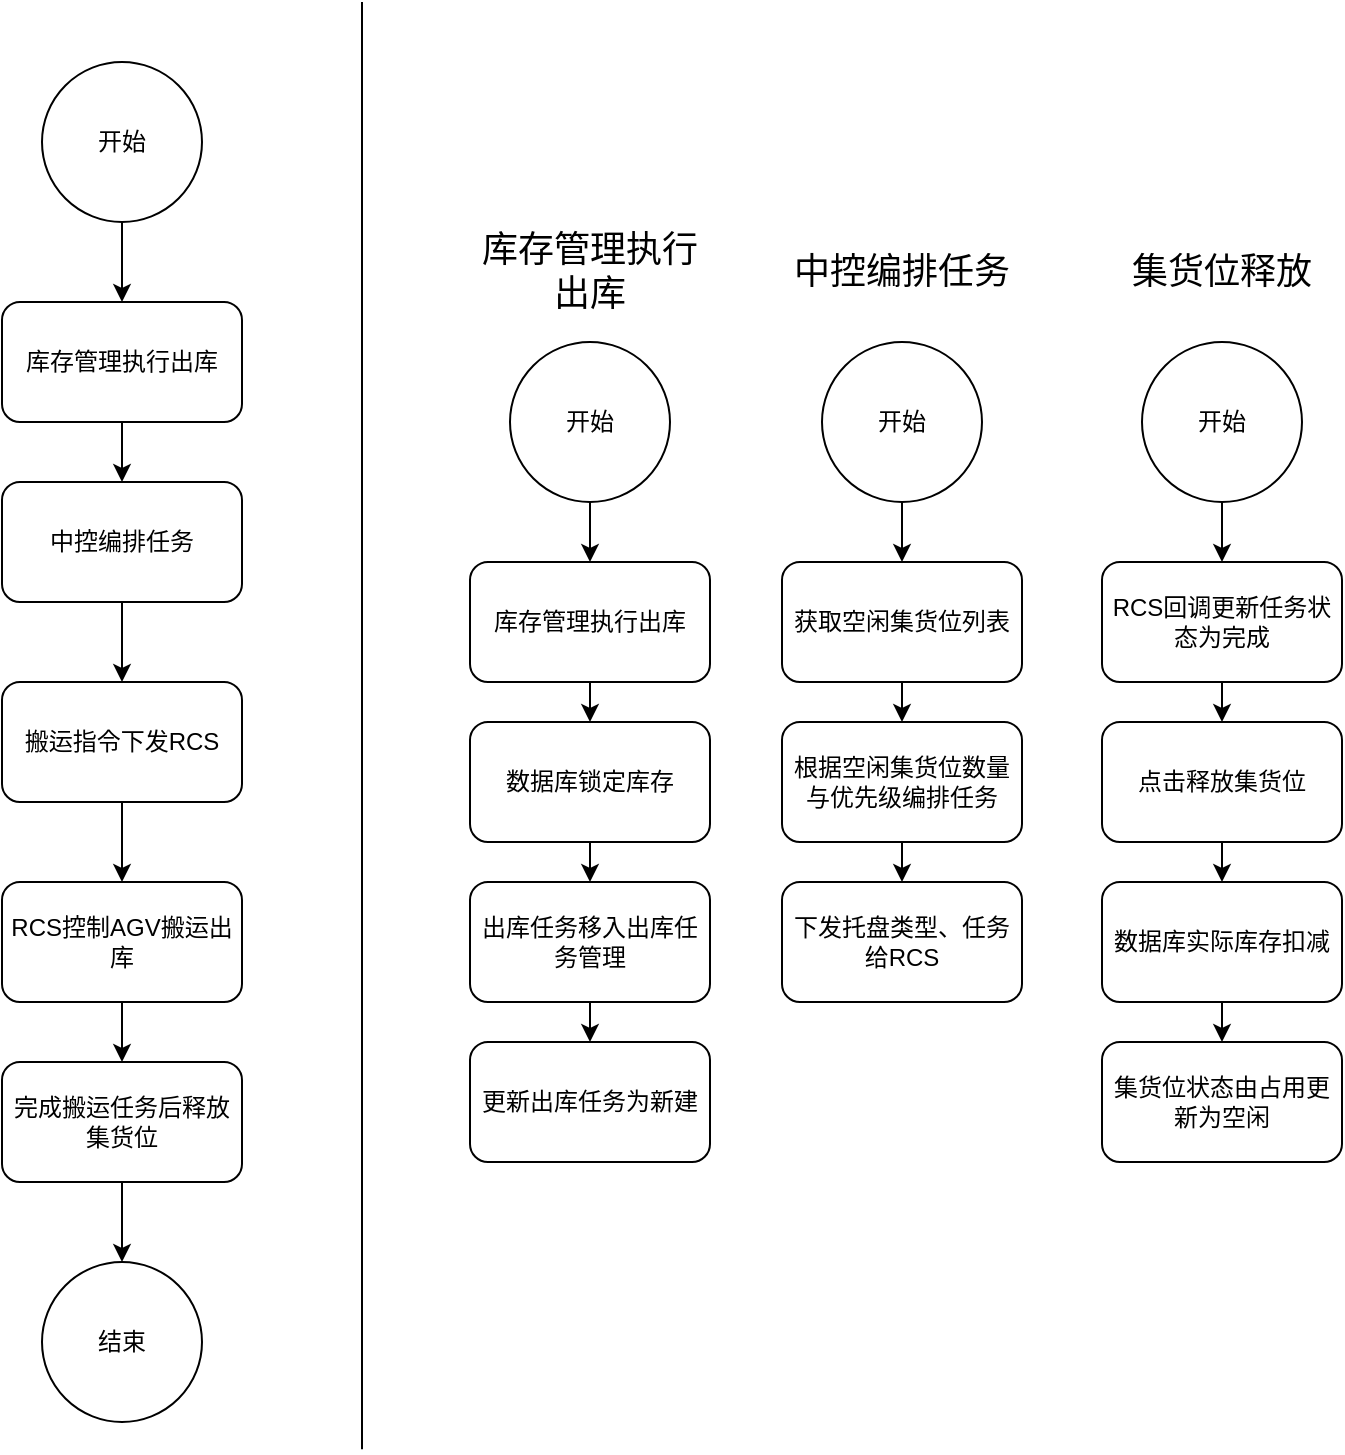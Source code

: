 <mxfile version="16.6.3" type="github">
  <diagram id="DLfbWz6DVWivaFfz0EM2" name="Page-1">
    <mxGraphModel dx="1185" dy="1831" grid="1" gridSize="10" guides="1" tooltips="1" connect="1" arrows="1" fold="1" page="1" pageScale="1" pageWidth="827" pageHeight="1169" math="0" shadow="0">
      <root>
        <mxCell id="0" />
        <mxCell id="1" parent="0" />
        <mxCell id="irB7EAz_y95BLKOjSzVQ-3" style="edgeStyle=orthogonalEdgeStyle;rounded=0;orthogonalLoop=1;jettySize=auto;html=1;exitX=0.5;exitY=1;exitDx=0;exitDy=0;entryX=0.5;entryY=0;entryDx=0;entryDy=0;" parent="1" source="irB7EAz_y95BLKOjSzVQ-1" target="irB7EAz_y95BLKOjSzVQ-2" edge="1">
          <mxGeometry relative="1" as="geometry" />
        </mxCell>
        <mxCell id="irB7EAz_y95BLKOjSzVQ-1" value="开始" style="ellipse;whiteSpace=wrap;html=1;aspect=fixed;" parent="1" vertex="1">
          <mxGeometry x="120" y="-50" width="80" height="80" as="geometry" />
        </mxCell>
        <mxCell id="irB7EAz_y95BLKOjSzVQ-15" style="edgeStyle=orthogonalEdgeStyle;rounded=0;orthogonalLoop=1;jettySize=auto;html=1;exitX=0.5;exitY=1;exitDx=0;exitDy=0;entryX=0.5;entryY=0;entryDx=0;entryDy=0;" parent="1" source="irB7EAz_y95BLKOjSzVQ-2" target="irB7EAz_y95BLKOjSzVQ-14" edge="1">
          <mxGeometry relative="1" as="geometry" />
        </mxCell>
        <mxCell id="irB7EAz_y95BLKOjSzVQ-2" value="库存管理执行出库" style="rounded=1;whiteSpace=wrap;html=1;" parent="1" vertex="1">
          <mxGeometry x="100" y="70" width="120" height="60" as="geometry" />
        </mxCell>
        <mxCell id="irB7EAz_y95BLKOjSzVQ-9" style="edgeStyle=orthogonalEdgeStyle;rounded=0;orthogonalLoop=1;jettySize=auto;html=1;exitX=0.5;exitY=1;exitDx=0;exitDy=0;entryX=0.5;entryY=0;entryDx=0;entryDy=0;" parent="1" source="irB7EAz_y95BLKOjSzVQ-6" target="irB7EAz_y95BLKOjSzVQ-8" edge="1">
          <mxGeometry relative="1" as="geometry" />
        </mxCell>
        <mxCell id="irB7EAz_y95BLKOjSzVQ-6" value="搬运指令下发RCS" style="rounded=1;whiteSpace=wrap;html=1;" parent="1" vertex="1">
          <mxGeometry x="100" y="260" width="120" height="60" as="geometry" />
        </mxCell>
        <mxCell id="irB7EAz_y95BLKOjSzVQ-11" style="edgeStyle=orthogonalEdgeStyle;rounded=0;orthogonalLoop=1;jettySize=auto;html=1;exitX=0.5;exitY=1;exitDx=0;exitDy=0;entryX=0.5;entryY=0;entryDx=0;entryDy=0;" parent="1" source="irB7EAz_y95BLKOjSzVQ-8" target="irB7EAz_y95BLKOjSzVQ-10" edge="1">
          <mxGeometry relative="1" as="geometry" />
        </mxCell>
        <mxCell id="irB7EAz_y95BLKOjSzVQ-8" value="RCS控制AGV搬运出库" style="rounded=1;whiteSpace=wrap;html=1;" parent="1" vertex="1">
          <mxGeometry x="100" y="360" width="120" height="60" as="geometry" />
        </mxCell>
        <mxCell id="irB7EAz_y95BLKOjSzVQ-13" style="edgeStyle=orthogonalEdgeStyle;rounded=0;orthogonalLoop=1;jettySize=auto;html=1;exitX=0.5;exitY=1;exitDx=0;exitDy=0;entryX=0.5;entryY=0;entryDx=0;entryDy=0;" parent="1" source="irB7EAz_y95BLKOjSzVQ-10" target="irB7EAz_y95BLKOjSzVQ-12" edge="1">
          <mxGeometry relative="1" as="geometry" />
        </mxCell>
        <mxCell id="irB7EAz_y95BLKOjSzVQ-10" value="完成搬运任务后释放集货位" style="rounded=1;whiteSpace=wrap;html=1;" parent="1" vertex="1">
          <mxGeometry x="100" y="450" width="120" height="60" as="geometry" />
        </mxCell>
        <mxCell id="irB7EAz_y95BLKOjSzVQ-12" value="结束" style="ellipse;whiteSpace=wrap;html=1;aspect=fixed;" parent="1" vertex="1">
          <mxGeometry x="120" y="550" width="80" height="80" as="geometry" />
        </mxCell>
        <mxCell id="irB7EAz_y95BLKOjSzVQ-16" style="edgeStyle=orthogonalEdgeStyle;rounded=0;orthogonalLoop=1;jettySize=auto;html=1;exitX=0.5;exitY=1;exitDx=0;exitDy=0;entryX=0.5;entryY=0;entryDx=0;entryDy=0;" parent="1" source="irB7EAz_y95BLKOjSzVQ-14" target="irB7EAz_y95BLKOjSzVQ-6" edge="1">
          <mxGeometry relative="1" as="geometry" />
        </mxCell>
        <mxCell id="irB7EAz_y95BLKOjSzVQ-14" value="中控编排任务" style="rounded=1;whiteSpace=wrap;html=1;" parent="1" vertex="1">
          <mxGeometry x="100" y="160" width="120" height="60" as="geometry" />
        </mxCell>
        <mxCell id="irB7EAz_y95BLKOjSzVQ-19" value="" style="endArrow=none;html=1;rounded=0;" parent="1" edge="1">
          <mxGeometry width="50" height="50" relative="1" as="geometry">
            <mxPoint x="280" y="643.636" as="sourcePoint" />
            <mxPoint x="280" y="-80" as="targetPoint" />
          </mxGeometry>
        </mxCell>
        <mxCell id="irB7EAz_y95BLKOjSzVQ-20" value="&lt;font style=&quot;font-size: 18px&quot;&gt;库存管理执行出库&lt;/font&gt;" style="text;html=1;strokeColor=none;fillColor=none;align=center;verticalAlign=middle;whiteSpace=wrap;rounded=0;" parent="1" vertex="1">
          <mxGeometry x="334" y="40" width="120" height="30" as="geometry" />
        </mxCell>
        <mxCell id="irB7EAz_y95BLKOjSzVQ-23" style="edgeStyle=orthogonalEdgeStyle;rounded=0;orthogonalLoop=1;jettySize=auto;html=1;exitX=0.5;exitY=1;exitDx=0;exitDy=0;entryX=0.5;entryY=0;entryDx=0;entryDy=0;fontSize=18;" parent="1" source="irB7EAz_y95BLKOjSzVQ-21" target="irB7EAz_y95BLKOjSzVQ-22" edge="1">
          <mxGeometry relative="1" as="geometry" />
        </mxCell>
        <mxCell id="irB7EAz_y95BLKOjSzVQ-21" value="开始" style="ellipse;whiteSpace=wrap;html=1;aspect=fixed;" parent="1" vertex="1">
          <mxGeometry x="354" y="90" width="80" height="80" as="geometry" />
        </mxCell>
        <mxCell id="irB7EAz_y95BLKOjSzVQ-25" style="edgeStyle=orthogonalEdgeStyle;rounded=0;orthogonalLoop=1;jettySize=auto;html=1;exitX=0.5;exitY=1;exitDx=0;exitDy=0;entryX=0.5;entryY=0;entryDx=0;entryDy=0;fontSize=18;" parent="1" source="irB7EAz_y95BLKOjSzVQ-22" target="irB7EAz_y95BLKOjSzVQ-24" edge="1">
          <mxGeometry relative="1" as="geometry" />
        </mxCell>
        <mxCell id="irB7EAz_y95BLKOjSzVQ-22" value="库存管理执行出库" style="rounded=1;whiteSpace=wrap;html=1;" parent="1" vertex="1">
          <mxGeometry x="334" y="200" width="120" height="60" as="geometry" />
        </mxCell>
        <mxCell id="irB7EAz_y95BLKOjSzVQ-27" style="edgeStyle=orthogonalEdgeStyle;rounded=0;orthogonalLoop=1;jettySize=auto;html=1;exitX=0.5;exitY=1;exitDx=0;exitDy=0;entryX=0.5;entryY=0;entryDx=0;entryDy=0;fontSize=18;" parent="1" source="irB7EAz_y95BLKOjSzVQ-24" target="irB7EAz_y95BLKOjSzVQ-26" edge="1">
          <mxGeometry relative="1" as="geometry" />
        </mxCell>
        <mxCell id="irB7EAz_y95BLKOjSzVQ-24" value="数据库锁定库存" style="rounded=1;whiteSpace=wrap;html=1;" parent="1" vertex="1">
          <mxGeometry x="334" y="280" width="120" height="60" as="geometry" />
        </mxCell>
        <mxCell id="irB7EAz_y95BLKOjSzVQ-29" style="edgeStyle=orthogonalEdgeStyle;rounded=0;orthogonalLoop=1;jettySize=auto;html=1;exitX=0.5;exitY=1;exitDx=0;exitDy=0;entryX=0.5;entryY=0;entryDx=0;entryDy=0;fontSize=18;" parent="1" source="irB7EAz_y95BLKOjSzVQ-26" target="irB7EAz_y95BLKOjSzVQ-28" edge="1">
          <mxGeometry relative="1" as="geometry" />
        </mxCell>
        <mxCell id="irB7EAz_y95BLKOjSzVQ-26" value="出库任务移入出库任务管理" style="rounded=1;whiteSpace=wrap;html=1;" parent="1" vertex="1">
          <mxGeometry x="334" y="360" width="120" height="60" as="geometry" />
        </mxCell>
        <mxCell id="irB7EAz_y95BLKOjSzVQ-28" value="更新出库任务为新建" style="rounded=1;whiteSpace=wrap;html=1;" parent="1" vertex="1">
          <mxGeometry x="334" y="440" width="120" height="60" as="geometry" />
        </mxCell>
        <mxCell id="FtbxJBQ_-pjIv0MddFFB-3" value="&lt;font style=&quot;font-size: 18px&quot;&gt;中控编排任务&lt;/font&gt;" style="text;html=1;strokeColor=none;fillColor=none;align=center;verticalAlign=middle;whiteSpace=wrap;rounded=0;" vertex="1" parent="1">
          <mxGeometry x="490" y="40" width="120" height="30" as="geometry" />
        </mxCell>
        <mxCell id="FtbxJBQ_-pjIv0MddFFB-6" style="edgeStyle=orthogonalEdgeStyle;rounded=0;orthogonalLoop=1;jettySize=auto;html=1;exitX=0.5;exitY=1;exitDx=0;exitDy=0;entryX=0.5;entryY=0;entryDx=0;entryDy=0;" edge="1" parent="1" source="FtbxJBQ_-pjIv0MddFFB-4" target="FtbxJBQ_-pjIv0MddFFB-5">
          <mxGeometry relative="1" as="geometry" />
        </mxCell>
        <mxCell id="FtbxJBQ_-pjIv0MddFFB-4" value="开始" style="ellipse;whiteSpace=wrap;html=1;aspect=fixed;" vertex="1" parent="1">
          <mxGeometry x="510" y="90" width="80" height="80" as="geometry" />
        </mxCell>
        <mxCell id="FtbxJBQ_-pjIv0MddFFB-8" style="edgeStyle=orthogonalEdgeStyle;rounded=0;orthogonalLoop=1;jettySize=auto;html=1;exitX=0.5;exitY=1;exitDx=0;exitDy=0;entryX=0.5;entryY=0;entryDx=0;entryDy=0;" edge="1" parent="1" source="FtbxJBQ_-pjIv0MddFFB-5" target="FtbxJBQ_-pjIv0MddFFB-7">
          <mxGeometry relative="1" as="geometry" />
        </mxCell>
        <mxCell id="FtbxJBQ_-pjIv0MddFFB-5" value="获取空闲集货位列表" style="rounded=1;whiteSpace=wrap;html=1;" vertex="1" parent="1">
          <mxGeometry x="490" y="200" width="120" height="60" as="geometry" />
        </mxCell>
        <mxCell id="FtbxJBQ_-pjIv0MddFFB-12" style="edgeStyle=orthogonalEdgeStyle;rounded=0;orthogonalLoop=1;jettySize=auto;html=1;exitX=0.5;exitY=1;exitDx=0;exitDy=0;entryX=0.5;entryY=0;entryDx=0;entryDy=0;" edge="1" parent="1" source="FtbxJBQ_-pjIv0MddFFB-7" target="FtbxJBQ_-pjIv0MddFFB-9">
          <mxGeometry relative="1" as="geometry" />
        </mxCell>
        <mxCell id="FtbxJBQ_-pjIv0MddFFB-7" value="根据空闲集货位数量与优先级编排任务" style="rounded=1;whiteSpace=wrap;html=1;" vertex="1" parent="1">
          <mxGeometry x="490" y="280" width="120" height="60" as="geometry" />
        </mxCell>
        <mxCell id="FtbxJBQ_-pjIv0MddFFB-9" value="下发托盘类型、任务给RCS" style="rounded=1;whiteSpace=wrap;html=1;" vertex="1" parent="1">
          <mxGeometry x="490" y="360" width="120" height="60" as="geometry" />
        </mxCell>
        <mxCell id="FtbxJBQ_-pjIv0MddFFB-14" value="&lt;font style=&quot;font-size: 18px&quot;&gt;集货位释放&lt;/font&gt;" style="text;html=1;strokeColor=none;fillColor=none;align=center;verticalAlign=middle;whiteSpace=wrap;rounded=0;" vertex="1" parent="1">
          <mxGeometry x="650" y="40" width="120" height="30" as="geometry" />
        </mxCell>
        <mxCell id="FtbxJBQ_-pjIv0MddFFB-17" style="edgeStyle=orthogonalEdgeStyle;rounded=0;orthogonalLoop=1;jettySize=auto;html=1;exitX=0.5;exitY=1;exitDx=0;exitDy=0;entryX=0.5;entryY=0;entryDx=0;entryDy=0;" edge="1" parent="1" source="FtbxJBQ_-pjIv0MddFFB-15" target="FtbxJBQ_-pjIv0MddFFB-16">
          <mxGeometry relative="1" as="geometry" />
        </mxCell>
        <mxCell id="FtbxJBQ_-pjIv0MddFFB-15" value="开始" style="ellipse;whiteSpace=wrap;html=1;aspect=fixed;" vertex="1" parent="1">
          <mxGeometry x="670" y="90" width="80" height="80" as="geometry" />
        </mxCell>
        <mxCell id="FtbxJBQ_-pjIv0MddFFB-19" style="edgeStyle=orthogonalEdgeStyle;rounded=0;orthogonalLoop=1;jettySize=auto;html=1;exitX=0.5;exitY=1;exitDx=0;exitDy=0;entryX=0.5;entryY=0;entryDx=0;entryDy=0;" edge="1" parent="1" source="FtbxJBQ_-pjIv0MddFFB-16" target="FtbxJBQ_-pjIv0MddFFB-18">
          <mxGeometry relative="1" as="geometry" />
        </mxCell>
        <mxCell id="FtbxJBQ_-pjIv0MddFFB-16" value="RCS回调更新任务状态为完成" style="rounded=1;whiteSpace=wrap;html=1;" vertex="1" parent="1">
          <mxGeometry x="650" y="200" width="120" height="60" as="geometry" />
        </mxCell>
        <mxCell id="FtbxJBQ_-pjIv0MddFFB-21" style="edgeStyle=orthogonalEdgeStyle;rounded=0;orthogonalLoop=1;jettySize=auto;html=1;exitX=0.5;exitY=1;exitDx=0;exitDy=0;entryX=0.5;entryY=0;entryDx=0;entryDy=0;" edge="1" parent="1" source="FtbxJBQ_-pjIv0MddFFB-18" target="FtbxJBQ_-pjIv0MddFFB-20">
          <mxGeometry relative="1" as="geometry" />
        </mxCell>
        <mxCell id="FtbxJBQ_-pjIv0MddFFB-18" value="点击释放集货位" style="rounded=1;whiteSpace=wrap;html=1;" vertex="1" parent="1">
          <mxGeometry x="650" y="280" width="120" height="60" as="geometry" />
        </mxCell>
        <mxCell id="FtbxJBQ_-pjIv0MddFFB-23" style="edgeStyle=orthogonalEdgeStyle;rounded=0;orthogonalLoop=1;jettySize=auto;html=1;exitX=0.5;exitY=1;exitDx=0;exitDy=0;entryX=0.5;entryY=0;entryDx=0;entryDy=0;" edge="1" parent="1" source="FtbxJBQ_-pjIv0MddFFB-20" target="FtbxJBQ_-pjIv0MddFFB-22">
          <mxGeometry relative="1" as="geometry" />
        </mxCell>
        <mxCell id="FtbxJBQ_-pjIv0MddFFB-20" value="数据库实际库存扣减" style="rounded=1;whiteSpace=wrap;html=1;" vertex="1" parent="1">
          <mxGeometry x="650" y="360" width="120" height="60" as="geometry" />
        </mxCell>
        <mxCell id="FtbxJBQ_-pjIv0MddFFB-22" value="集货位状态由占用更新为空闲" style="rounded=1;whiteSpace=wrap;html=1;" vertex="1" parent="1">
          <mxGeometry x="650" y="440" width="120" height="60" as="geometry" />
        </mxCell>
      </root>
    </mxGraphModel>
  </diagram>
</mxfile>
